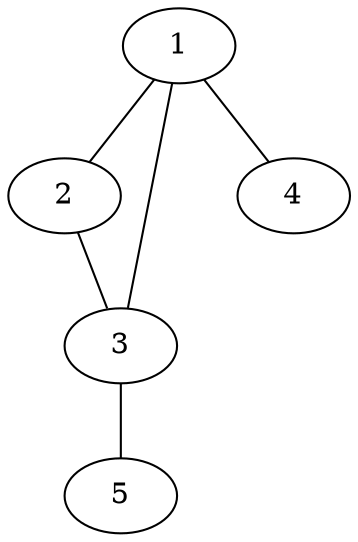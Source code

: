 graph {
	1 -- 2 [
		label = ""
		weight = ""
	];
	1 -- 3 [
		label = ""
		weight = ""
	];
	1 -- 4 [
		label = ""
		weight = ""
	];
	2 -- 3 [
		label = ""
		weight = ""
	];
	3 -- 5 [
		label = ""
		weight = ""
	];
}